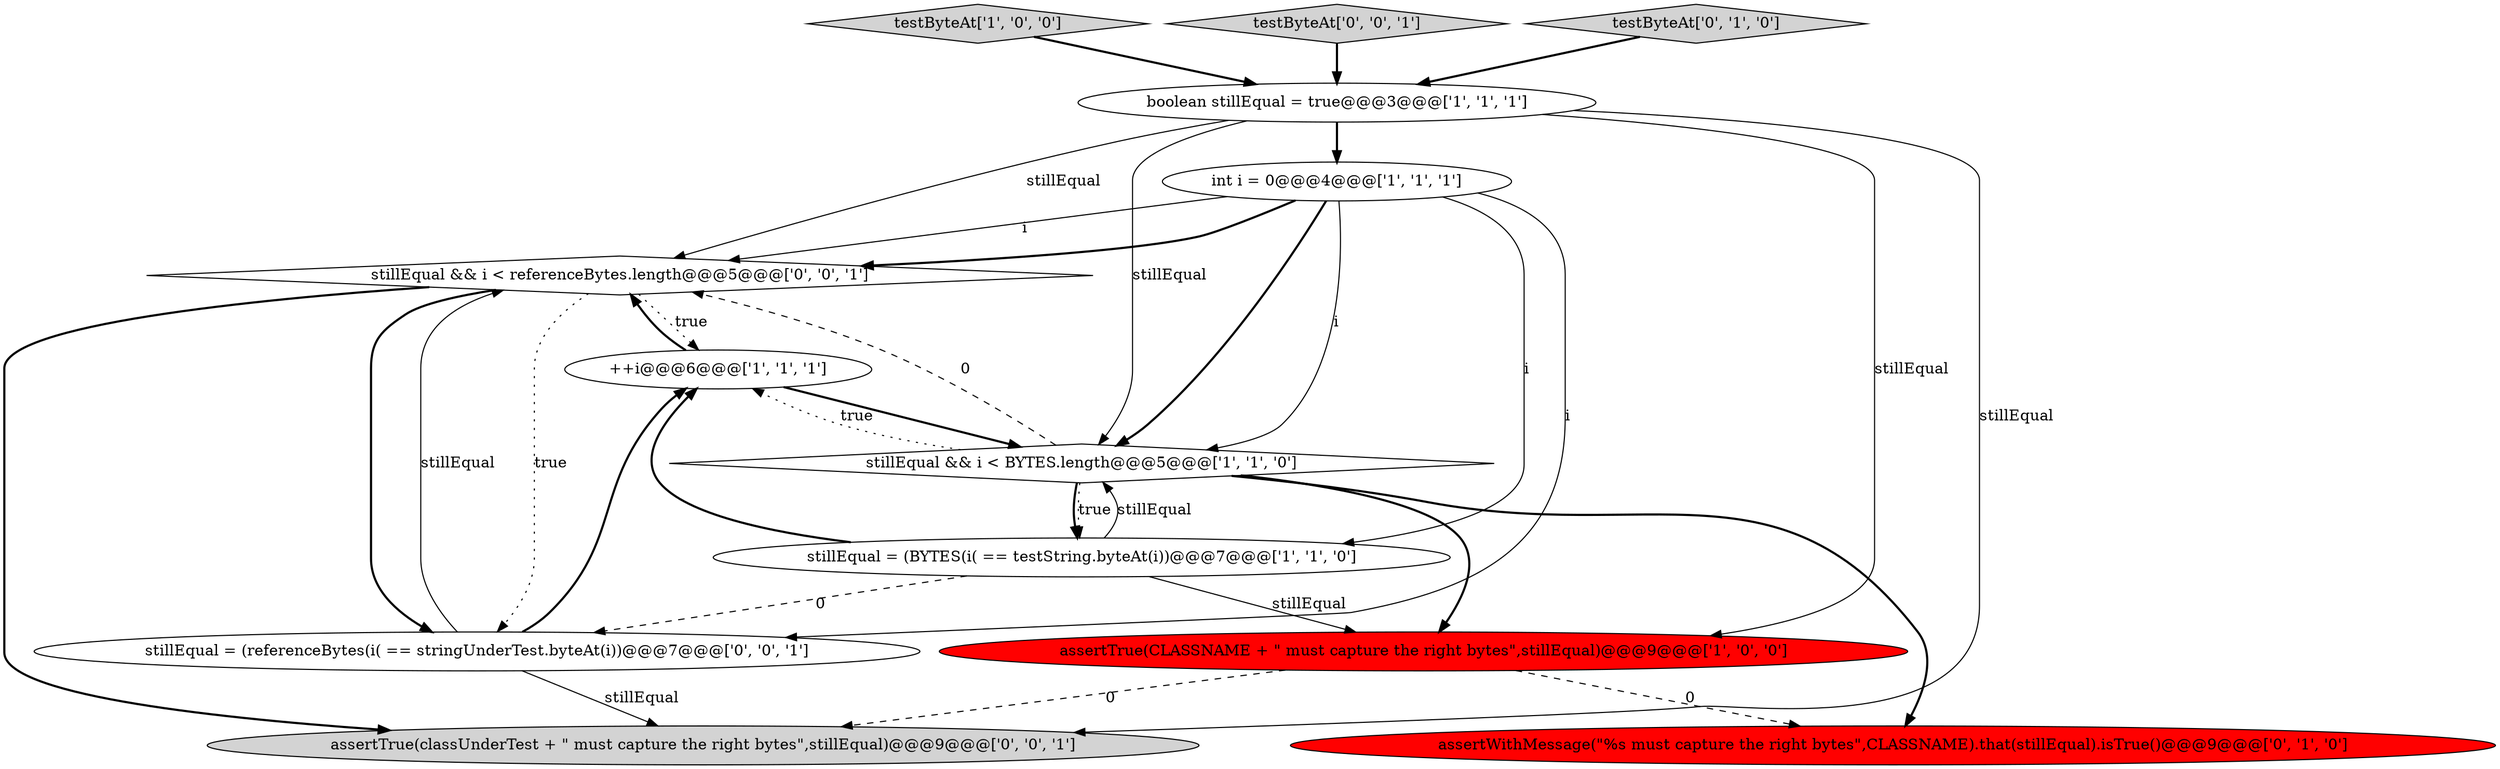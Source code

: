 digraph {
11 [style = filled, label = "stillEqual && i < referenceBytes.length@@@5@@@['0', '0', '1']", fillcolor = white, shape = diamond image = "AAA0AAABBB3BBB"];
0 [style = filled, label = "assertTrue(CLASSNAME + \" must capture the right bytes\",stillEqual)@@@9@@@['1', '0', '0']", fillcolor = red, shape = ellipse image = "AAA1AAABBB1BBB"];
3 [style = filled, label = "testByteAt['1', '0', '0']", fillcolor = lightgray, shape = diamond image = "AAA0AAABBB1BBB"];
5 [style = filled, label = "stillEqual = (BYTES(i( == testString.byteAt(i))@@@7@@@['1', '1', '0']", fillcolor = white, shape = ellipse image = "AAA0AAABBB1BBB"];
7 [style = filled, label = "assertWithMessage(\"%s must capture the right bytes\",CLASSNAME).that(stillEqual).isTrue()@@@9@@@['0', '1', '0']", fillcolor = red, shape = ellipse image = "AAA1AAABBB2BBB"];
12 [style = filled, label = "assertTrue(classUnderTest + \" must capture the right bytes\",stillEqual)@@@9@@@['0', '0', '1']", fillcolor = lightgray, shape = ellipse image = "AAA0AAABBB3BBB"];
1 [style = filled, label = "int i = 0@@@4@@@['1', '1', '1']", fillcolor = white, shape = ellipse image = "AAA0AAABBB1BBB"];
9 [style = filled, label = "testByteAt['0', '0', '1']", fillcolor = lightgray, shape = diamond image = "AAA0AAABBB3BBB"];
6 [style = filled, label = "++i@@@6@@@['1', '1', '1']", fillcolor = white, shape = ellipse image = "AAA0AAABBB1BBB"];
2 [style = filled, label = "stillEqual && i < BYTES.length@@@5@@@['1', '1', '0']", fillcolor = white, shape = diamond image = "AAA0AAABBB1BBB"];
10 [style = filled, label = "stillEqual = (referenceBytes(i( == stringUnderTest.byteAt(i))@@@7@@@['0', '0', '1']", fillcolor = white, shape = ellipse image = "AAA0AAABBB3BBB"];
8 [style = filled, label = "testByteAt['0', '1', '0']", fillcolor = lightgray, shape = diamond image = "AAA0AAABBB2BBB"];
4 [style = filled, label = "boolean stillEqual = true@@@3@@@['1', '1', '1']", fillcolor = white, shape = ellipse image = "AAA0AAABBB1BBB"];
4->11 [style = solid, label="stillEqual"];
4->0 [style = solid, label="stillEqual"];
11->10 [style = dotted, label="true"];
9->4 [style = bold, label=""];
1->5 [style = solid, label="i"];
10->12 [style = solid, label="stillEqual"];
5->0 [style = solid, label="stillEqual"];
11->12 [style = bold, label=""];
4->2 [style = solid, label="stillEqual"];
0->12 [style = dashed, label="0"];
3->4 [style = bold, label=""];
10->6 [style = bold, label=""];
1->11 [style = bold, label=""];
6->2 [style = bold, label=""];
2->0 [style = bold, label=""];
5->6 [style = bold, label=""];
5->10 [style = dashed, label="0"];
2->6 [style = dotted, label="true"];
11->10 [style = bold, label=""];
11->6 [style = dotted, label="true"];
6->11 [style = bold, label=""];
1->2 [style = solid, label="i"];
1->10 [style = solid, label="i"];
5->2 [style = solid, label="stillEqual"];
1->11 [style = solid, label="i"];
2->11 [style = dashed, label="0"];
1->2 [style = bold, label=""];
4->1 [style = bold, label=""];
10->11 [style = solid, label="stillEqual"];
2->7 [style = bold, label=""];
8->4 [style = bold, label=""];
4->12 [style = solid, label="stillEqual"];
2->5 [style = dotted, label="true"];
0->7 [style = dashed, label="0"];
2->5 [style = bold, label=""];
}
